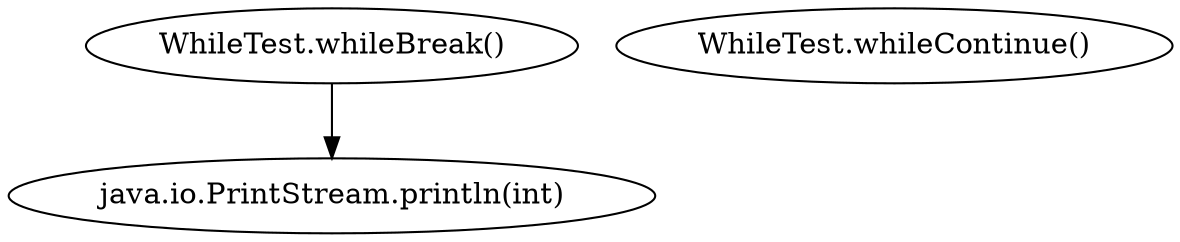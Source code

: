 digraph G {
  1 [ label="WhileTest.whileBreak()" ];
  2 [ label="WhileTest.whileContinue()" ];
  3 [ label="java.io.PrintStream.println(int)" ];
  1 -> 3;
}
